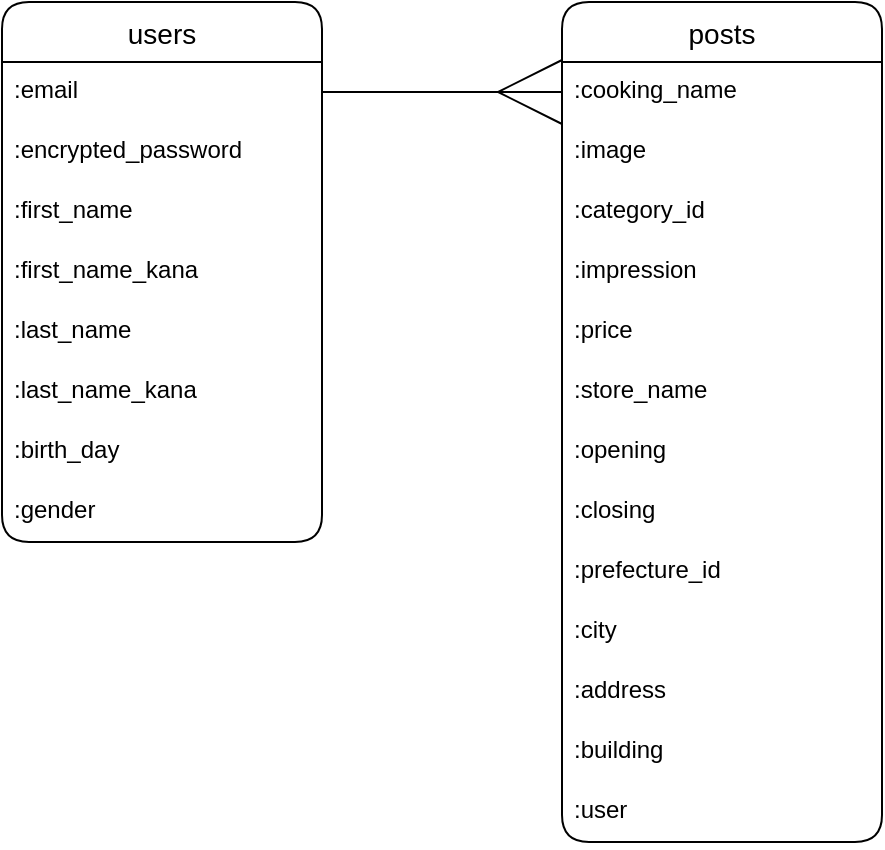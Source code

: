 <mxfile>
    <diagram id="aHr2m2KJ8vZcRbqKJ07Q" name="ページ1">
        <mxGraphModel dx="650" dy="667" grid="1" gridSize="10" guides="1" tooltips="1" connect="1" arrows="1" fold="1" page="1" pageScale="1" pageWidth="827" pageHeight="1169" math="0" shadow="0">
            <root>
                <mxCell id="0"/>
                <mxCell id="1" parent="0"/>
                <mxCell id="21" value="users" style="swimlane;fontStyle=0;childLayout=stackLayout;horizontal=1;startSize=30;horizontalStack=0;resizeParent=1;resizeParentMax=0;resizeLast=0;collapsible=1;marginBottom=0;align=center;fontSize=14;rounded=1;" parent="1" vertex="1">
                    <mxGeometry x="80" y="120" width="160" height="270" as="geometry"/>
                </mxCell>
                <mxCell id="68" value=":email" style="text;strokeColor=none;fillColor=none;spacingLeft=4;spacingRight=4;overflow=hidden;rotatable=0;points=[[0,0.5],[1,0.5]];portConstraint=eastwest;fontSize=12;rounded=1;" parent="21" vertex="1">
                    <mxGeometry y="30" width="160" height="30" as="geometry"/>
                </mxCell>
                <mxCell id="70" value=":encrypted_password" style="text;strokeColor=none;fillColor=none;spacingLeft=4;spacingRight=4;overflow=hidden;rotatable=0;points=[[0,0.5],[1,0.5]];portConstraint=eastwest;fontSize=12;rounded=1;" parent="21" vertex="1">
                    <mxGeometry y="60" width="160" height="30" as="geometry"/>
                </mxCell>
                <mxCell id="81" value=":first_name" style="text;strokeColor=none;fillColor=none;spacingLeft=4;spacingRight=4;overflow=hidden;rotatable=0;points=[[0,0.5],[1,0.5]];portConstraint=eastwest;fontSize=12;rounded=1;" parent="21" vertex="1">
                    <mxGeometry y="90" width="160" height="30" as="geometry"/>
                </mxCell>
                <mxCell id="117" value=":first_name_kana" style="text;strokeColor=none;fillColor=none;spacingLeft=4;spacingRight=4;overflow=hidden;rotatable=0;points=[[0,0.5],[1,0.5]];portConstraint=eastwest;fontSize=12;rounded=1;" parent="21" vertex="1">
                    <mxGeometry y="120" width="160" height="30" as="geometry"/>
                </mxCell>
                <mxCell id="85" value=":last_name" style="text;strokeColor=none;fillColor=none;spacingLeft=4;spacingRight=4;overflow=hidden;rotatable=0;points=[[0,0.5],[1,0.5]];portConstraint=eastwest;fontSize=12;rounded=1;" parent="21" vertex="1">
                    <mxGeometry y="150" width="160" height="30" as="geometry"/>
                </mxCell>
                <mxCell id="82" value=":last_name_kana" style="text;strokeColor=none;fillColor=none;spacingLeft=4;spacingRight=4;overflow=hidden;rotatable=0;points=[[0,0.5],[1,0.5]];portConstraint=eastwest;fontSize=12;rounded=1;" parent="21" vertex="1">
                    <mxGeometry y="180" width="160" height="30" as="geometry"/>
                </mxCell>
                <mxCell id="23" value=":birth_day" style="text;strokeColor=none;fillColor=none;spacingLeft=4;spacingRight=4;overflow=hidden;rotatable=0;points=[[0,0.5],[1,0.5]];portConstraint=eastwest;fontSize=12;rounded=1;" parent="21" vertex="1">
                    <mxGeometry y="210" width="160" height="30" as="geometry"/>
                </mxCell>
                <mxCell id="118" value=":gender" style="text;strokeColor=none;fillColor=none;spacingLeft=4;spacingRight=4;overflow=hidden;rotatable=0;points=[[0,0.5],[1,0.5]];portConstraint=eastwest;fontSize=12;rounded=1;" parent="21" vertex="1">
                    <mxGeometry y="240" width="160" height="30" as="geometry"/>
                </mxCell>
                <mxCell id="50" value="posts" style="swimlane;fontStyle=0;childLayout=stackLayout;horizontal=1;startSize=30;horizontalStack=0;resizeParent=1;resizeParentMax=0;resizeLast=0;collapsible=1;marginBottom=0;align=center;fontSize=14;rounded=1;" parent="1" vertex="1">
                    <mxGeometry x="360" y="120" width="160" height="420" as="geometry"/>
                </mxCell>
                <mxCell id="79" value=":cooking_name" style="text;strokeColor=none;fillColor=none;spacingLeft=4;spacingRight=4;overflow=hidden;rotatable=0;points=[[0,0.5],[1,0.5]];portConstraint=eastwest;fontSize=12;rounded=1;" parent="50" vertex="1">
                    <mxGeometry y="30" width="160" height="30" as="geometry"/>
                </mxCell>
                <mxCell id="126" value=":image" style="text;strokeColor=none;fillColor=none;spacingLeft=4;spacingRight=4;overflow=hidden;rotatable=0;points=[[0,0.5],[1,0.5]];portConstraint=eastwest;fontSize=12;rounded=1;" parent="50" vertex="1">
                    <mxGeometry y="60" width="160" height="30" as="geometry"/>
                </mxCell>
                <mxCell id="52" value=":category_id" style="text;strokeColor=none;fillColor=none;spacingLeft=4;spacingRight=4;overflow=hidden;rotatable=0;points=[[0,0.5],[1,0.5]];portConstraint=eastwest;fontSize=12;rounded=1;" parent="50" vertex="1">
                    <mxGeometry y="90" width="160" height="30" as="geometry"/>
                </mxCell>
                <mxCell id="115" value=":impression" style="text;strokeColor=none;fillColor=none;spacingLeft=4;spacingRight=4;overflow=hidden;rotatable=0;points=[[0,0.5],[1,0.5]];portConstraint=eastwest;fontSize=12;rounded=1;" parent="50" vertex="1">
                    <mxGeometry y="120" width="160" height="30" as="geometry"/>
                </mxCell>
                <mxCell id="116" value=":price" style="text;strokeColor=none;fillColor=none;spacingLeft=4;spacingRight=4;overflow=hidden;rotatable=0;points=[[0,0.5],[1,0.5]];portConstraint=eastwest;fontSize=12;rounded=1;" parent="50" vertex="1">
                    <mxGeometry y="150" width="160" height="30" as="geometry"/>
                </mxCell>
                <mxCell id="127" value=":store_name" style="text;strokeColor=none;fillColor=none;spacingLeft=4;spacingRight=4;overflow=hidden;rotatable=0;points=[[0,0.5],[1,0.5]];portConstraint=eastwest;fontSize=12;rounded=1;" parent="50" vertex="1">
                    <mxGeometry y="180" width="160" height="30" as="geometry"/>
                </mxCell>
                <mxCell id="119" value=":opening" style="text;strokeColor=none;fillColor=none;spacingLeft=4;spacingRight=4;overflow=hidden;rotatable=0;points=[[0,0.5],[1,0.5]];portConstraint=eastwest;fontSize=12;rounded=1;" parent="50" vertex="1">
                    <mxGeometry y="210" width="160" height="30" as="geometry"/>
                </mxCell>
                <mxCell id="120" value=":closing" style="text;strokeColor=none;fillColor=none;spacingLeft=4;spacingRight=4;overflow=hidden;rotatable=0;points=[[0,0.5],[1,0.5]];portConstraint=eastwest;fontSize=12;rounded=1;" parent="50" vertex="1">
                    <mxGeometry y="240" width="160" height="30" as="geometry"/>
                </mxCell>
                <mxCell id="121" value=":prefecture_id" style="text;strokeColor=none;fillColor=none;spacingLeft=4;spacingRight=4;overflow=hidden;rotatable=0;points=[[0,0.5],[1,0.5]];portConstraint=eastwest;fontSize=12;rounded=1;" parent="50" vertex="1">
                    <mxGeometry y="270" width="160" height="30" as="geometry"/>
                </mxCell>
                <mxCell id="122" value=":city" style="text;strokeColor=none;fillColor=none;spacingLeft=4;spacingRight=4;overflow=hidden;rotatable=0;points=[[0,0.5],[1,0.5]];portConstraint=eastwest;fontSize=12;rounded=1;" parent="50" vertex="1">
                    <mxGeometry y="300" width="160" height="30" as="geometry"/>
                </mxCell>
                <mxCell id="123" value=":address" style="text;strokeColor=none;fillColor=none;spacingLeft=4;spacingRight=4;overflow=hidden;rotatable=0;points=[[0,0.5],[1,0.5]];portConstraint=eastwest;fontSize=12;rounded=1;" parent="50" vertex="1">
                    <mxGeometry y="330" width="160" height="30" as="geometry"/>
                </mxCell>
                <mxCell id="124" value=":building" style="text;strokeColor=none;fillColor=none;spacingLeft=4;spacingRight=4;overflow=hidden;rotatable=0;points=[[0,0.5],[1,0.5]];portConstraint=eastwest;fontSize=12;rounded=1;" parent="50" vertex="1">
                    <mxGeometry y="360" width="160" height="30" as="geometry"/>
                </mxCell>
                <mxCell id="125" value=":user" style="text;strokeColor=none;fillColor=none;spacingLeft=4;spacingRight=4;overflow=hidden;rotatable=0;points=[[0,0.5],[1,0.5]];portConstraint=eastwest;fontSize=12;rounded=1;" parent="50" vertex="1">
                    <mxGeometry y="390" width="160" height="30" as="geometry"/>
                </mxCell>
                <mxCell id="71" style="edgeStyle=orthogonalEdgeStyle;orthogonalLoop=1;jettySize=auto;html=1;entryX=0;entryY=0.5;entryDx=0;entryDy=0;endArrow=ERmany;endFill=0;endSize=30;targetPerimeterSpacing=2;strokeWidth=1;" parent="1" edge="1">
                    <mxGeometry relative="1" as="geometry">
                        <mxPoint x="240" y="165" as="sourcePoint"/>
                        <mxPoint x="360" y="165" as="targetPoint"/>
                    </mxGeometry>
                </mxCell>
            </root>
        </mxGraphModel>
    </diagram>
</mxfile>